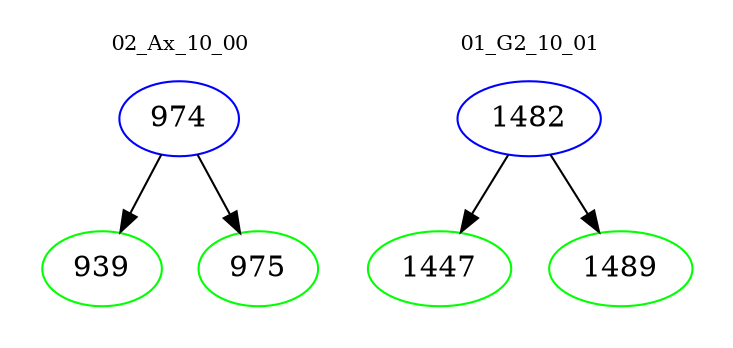 digraph{
subgraph cluster_0 {
color = white
label = "02_Ax_10_00";
fontsize=10;
T0_974 [label="974", color="blue"]
T0_974 -> T0_939 [color="black"]
T0_939 [label="939", color="green"]
T0_974 -> T0_975 [color="black"]
T0_975 [label="975", color="green"]
}
subgraph cluster_1 {
color = white
label = "01_G2_10_01";
fontsize=10;
T1_1482 [label="1482", color="blue"]
T1_1482 -> T1_1447 [color="black"]
T1_1447 [label="1447", color="green"]
T1_1482 -> T1_1489 [color="black"]
T1_1489 [label="1489", color="green"]
}
}
